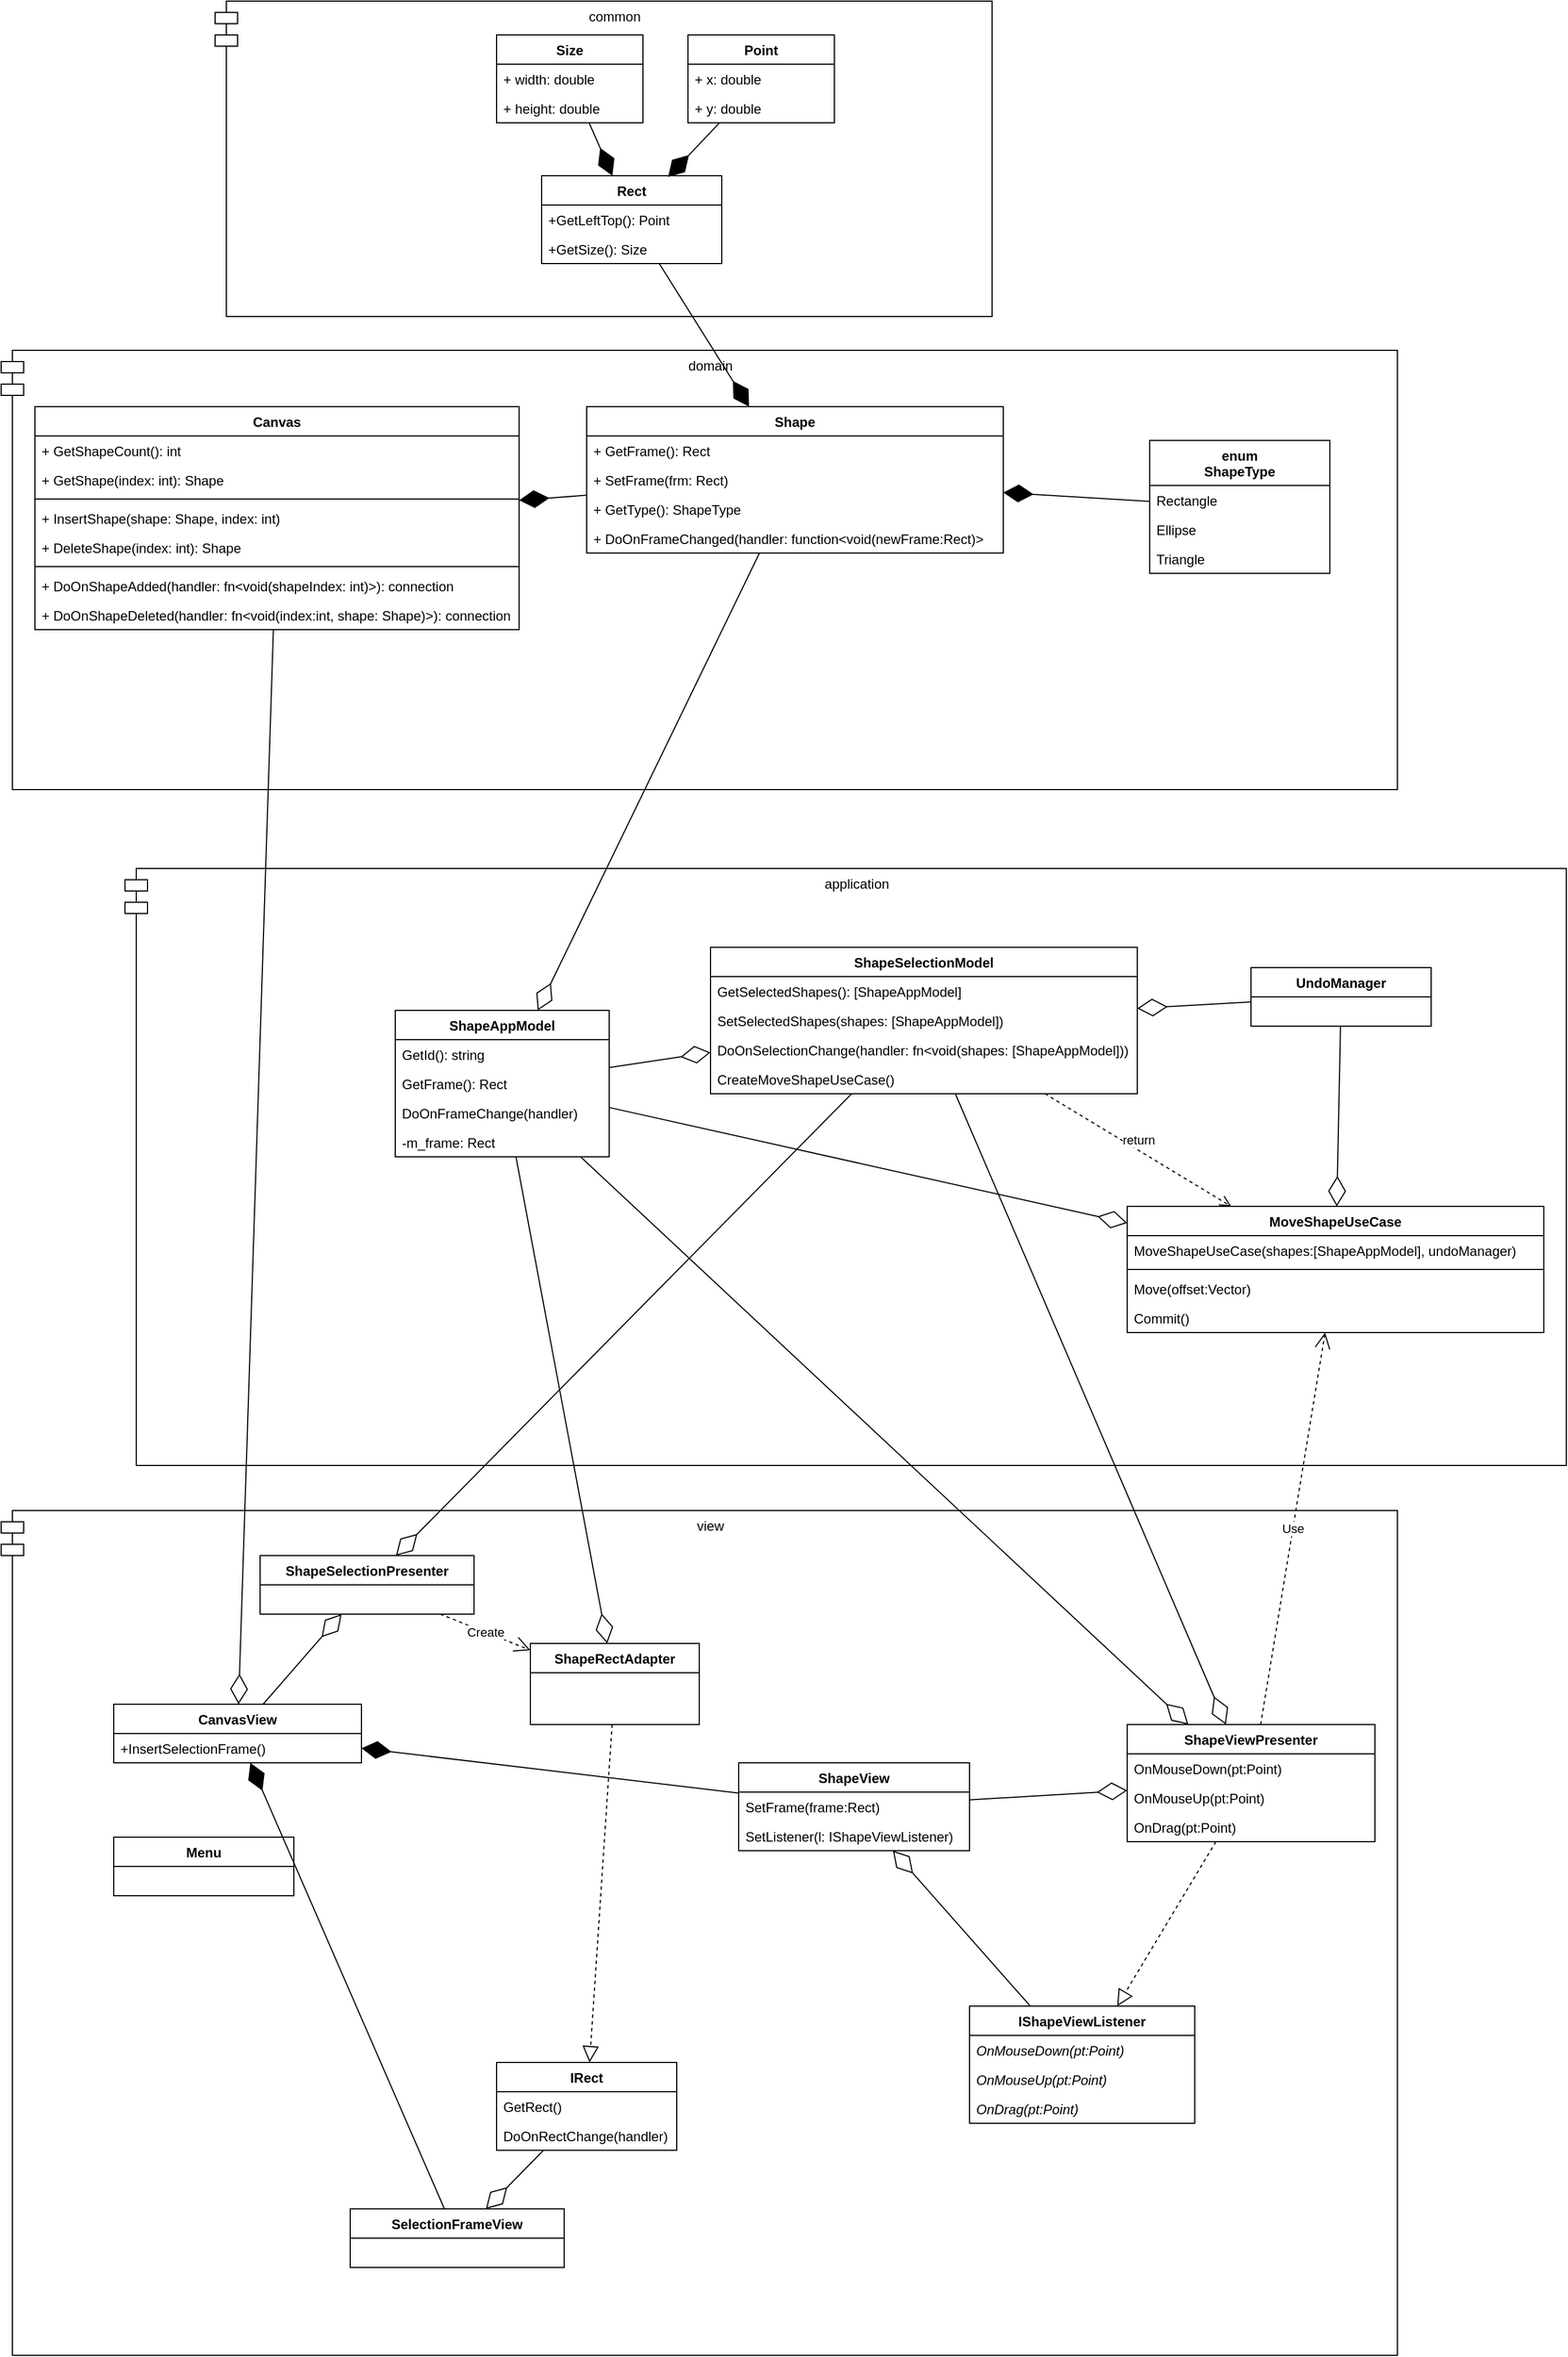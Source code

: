 <mxfile version="13.9.9" type="device"><diagram id="uLg6_TOshdtjKhyHnnqE" name="Страница 1"><mxGraphModel dx="1543" dy="1588" grid="1" gridSize="10" guides="1" tooltips="1" connect="1" arrows="1" fold="1" page="1" pageScale="1" pageWidth="827" pageHeight="1169" math="0" shadow="0"><root><mxCell id="0"/><mxCell id="1" parent="0"/><mxCell id="ZyVJmevPAcd8bSXJtc78-55" value="application" style="shape=module;align=left;spacingLeft=20;align=center;verticalAlign=top;fillColor=#ffffff;" vertex="1" parent="1"><mxGeometry x="-10" y="530" width="1280" height="530" as="geometry"/></mxCell><mxCell id="5MG4n3bY6SIo5jW_4cGu-10" value="domain" style="shape=module;align=left;spacingLeft=20;align=center;verticalAlign=top;" parent="1" vertex="1"><mxGeometry x="-120" y="70" width="1240" height="390" as="geometry"/></mxCell><mxCell id="5MG4n3bY6SIo5jW_4cGu-1" value="Canvas" style="swimlane;fontStyle=1;align=center;verticalAlign=top;childLayout=stackLayout;horizontal=1;startSize=26;horizontalStack=0;resizeParent=1;resizeParentMax=0;resizeLast=0;collapsible=1;marginBottom=0;" parent="1" vertex="1"><mxGeometry x="-90" y="120" width="430" height="198" as="geometry"/></mxCell><mxCell id="5MG4n3bY6SIo5jW_4cGu-38" value="+ GetShapeCount(): int" style="text;strokeColor=none;fillColor=none;align=left;verticalAlign=top;spacingLeft=4;spacingRight=4;overflow=hidden;rotatable=0;points=[[0,0.5],[1,0.5]];portConstraint=eastwest;" parent="5MG4n3bY6SIo5jW_4cGu-1" vertex="1"><mxGeometry y="26" width="430" height="26" as="geometry"/></mxCell><mxCell id="5MG4n3bY6SIo5jW_4cGu-39" value="+ GetShape(index: int): Shape" style="text;strokeColor=none;fillColor=none;align=left;verticalAlign=top;spacingLeft=4;spacingRight=4;overflow=hidden;rotatable=0;points=[[0,0.5],[1,0.5]];portConstraint=eastwest;" parent="5MG4n3bY6SIo5jW_4cGu-1" vertex="1"><mxGeometry y="52" width="430" height="26" as="geometry"/></mxCell><mxCell id="5MG4n3bY6SIo5jW_4cGu-43" value="" style="line;strokeWidth=1;fillColor=none;align=left;verticalAlign=middle;spacingTop=-1;spacingLeft=3;spacingRight=3;rotatable=0;labelPosition=right;points=[];portConstraint=eastwest;" parent="5MG4n3bY6SIo5jW_4cGu-1" vertex="1"><mxGeometry y="78" width="430" height="8" as="geometry"/></mxCell><mxCell id="5MG4n3bY6SIo5jW_4cGu-41" value="+ InsertShape(shape: Shape, index: int)" style="text;strokeColor=none;fillColor=none;align=left;verticalAlign=top;spacingLeft=4;spacingRight=4;overflow=hidden;rotatable=0;points=[[0,0.5],[1,0.5]];portConstraint=eastwest;" parent="5MG4n3bY6SIo5jW_4cGu-1" vertex="1"><mxGeometry y="86" width="430" height="26" as="geometry"/></mxCell><mxCell id="5MG4n3bY6SIo5jW_4cGu-42" value="+ DeleteShape(index: int): Shape" style="text;strokeColor=none;fillColor=none;align=left;verticalAlign=top;spacingLeft=4;spacingRight=4;overflow=hidden;rotatable=0;points=[[0,0.5],[1,0.5]];portConstraint=eastwest;" parent="5MG4n3bY6SIo5jW_4cGu-1" vertex="1"><mxGeometry y="112" width="430" height="26" as="geometry"/></mxCell><mxCell id="5MG4n3bY6SIo5jW_4cGu-44" value="" style="line;strokeWidth=1;fillColor=none;align=left;verticalAlign=middle;spacingTop=-1;spacingLeft=3;spacingRight=3;rotatable=0;labelPosition=right;points=[];portConstraint=eastwest;" parent="5MG4n3bY6SIo5jW_4cGu-1" vertex="1"><mxGeometry y="138" width="430" height="8" as="geometry"/></mxCell><mxCell id="5MG4n3bY6SIo5jW_4cGu-40" value="+ DoOnShapeAdded(handler: fn&lt;void(shapeIndex: int)&gt;): connection" style="text;strokeColor=none;fillColor=none;align=left;verticalAlign=top;spacingLeft=4;spacingRight=4;overflow=hidden;rotatable=0;points=[[0,0.5],[1,0.5]];portConstraint=eastwest;" parent="5MG4n3bY6SIo5jW_4cGu-1" vertex="1"><mxGeometry y="146" width="430" height="26" as="geometry"/></mxCell><mxCell id="5MG4n3bY6SIo5jW_4cGu-45" value="+ DoOnShapeDeleted(handler: fn&lt;void(index:int, shape: Shape)&gt;): connection" style="text;strokeColor=none;fillColor=none;align=left;verticalAlign=top;spacingLeft=4;spacingRight=4;overflow=hidden;rotatable=0;points=[[0,0.5],[1,0.5]];portConstraint=eastwest;" parent="5MG4n3bY6SIo5jW_4cGu-1" vertex="1"><mxGeometry y="172" width="430" height="26" as="geometry"/></mxCell><mxCell id="5MG4n3bY6SIo5jW_4cGu-5" value="Shape" style="swimlane;fontStyle=1;align=center;verticalAlign=top;childLayout=stackLayout;horizontal=1;startSize=26;horizontalStack=0;resizeParent=1;resizeParentMax=0;resizeLast=0;collapsible=1;marginBottom=0;" parent="1" vertex="1"><mxGeometry x="400" y="120" width="370" height="130" as="geometry"/></mxCell><mxCell id="5MG4n3bY6SIo5jW_4cGu-11" value="+ GetFrame(): Rect" style="text;strokeColor=none;fillColor=none;align=left;verticalAlign=top;spacingLeft=4;spacingRight=4;overflow=hidden;rotatable=0;points=[[0,0.5],[1,0.5]];portConstraint=eastwest;" parent="5MG4n3bY6SIo5jW_4cGu-5" vertex="1"><mxGeometry y="26" width="370" height="26" as="geometry"/></mxCell><mxCell id="5MG4n3bY6SIo5jW_4cGu-29" value="+ SetFrame(frm: Rect)" style="text;strokeColor=none;fillColor=none;align=left;verticalAlign=top;spacingLeft=4;spacingRight=4;overflow=hidden;rotatable=0;points=[[0,0.5],[1,0.5]];portConstraint=eastwest;" parent="5MG4n3bY6SIo5jW_4cGu-5" vertex="1"><mxGeometry y="52" width="370" height="26" as="geometry"/></mxCell><mxCell id="5MG4n3bY6SIo5jW_4cGu-37" value="+ GetType(): ShapeType" style="text;strokeColor=none;fillColor=none;align=left;verticalAlign=top;spacingLeft=4;spacingRight=4;overflow=hidden;rotatable=0;points=[[0,0.5],[1,0.5]];portConstraint=eastwest;" parent="5MG4n3bY6SIo5jW_4cGu-5" vertex="1"><mxGeometry y="78" width="370" height="26" as="geometry"/></mxCell><mxCell id="5MG4n3bY6SIo5jW_4cGu-30" value="+ DoOnFrameChanged(handler: function&lt;void(newFrame:Rect)&gt;" style="text;strokeColor=none;fillColor=none;align=left;verticalAlign=top;spacingLeft=4;spacingRight=4;overflow=hidden;rotatable=0;points=[[0,0.5],[1,0.5]];portConstraint=eastwest;" parent="5MG4n3bY6SIo5jW_4cGu-5" vertex="1"><mxGeometry y="104" width="370" height="26" as="geometry"/></mxCell><mxCell id="5MG4n3bY6SIo5jW_4cGu-9" value="" style="endArrow=diamondThin;endFill=1;endSize=24;html=1;" parent="1" source="5MG4n3bY6SIo5jW_4cGu-5" target="5MG4n3bY6SIo5jW_4cGu-1" edge="1"><mxGeometry width="160" relative="1" as="geometry"><mxPoint x="220" y="210" as="sourcePoint"/><mxPoint x="380" y="210" as="targetPoint"/></mxGeometry></mxCell><mxCell id="5MG4n3bY6SIo5jW_4cGu-12" value="common" style="shape=module;align=left;spacingLeft=20;align=center;verticalAlign=top;" parent="1" vertex="1"><mxGeometry x="70" y="-240" width="690" height="280" as="geometry"/></mxCell><mxCell id="5MG4n3bY6SIo5jW_4cGu-13" value="Rect" style="swimlane;fontStyle=1;align=center;verticalAlign=top;childLayout=stackLayout;horizontal=1;startSize=26;horizontalStack=0;resizeParent=1;resizeParentMax=0;resizeLast=0;collapsible=1;marginBottom=0;" parent="1" vertex="1"><mxGeometry x="360" y="-85" width="160" height="78" as="geometry"/></mxCell><mxCell id="5MG4n3bY6SIo5jW_4cGu-14" value="+GetLeftTop(): Point" style="text;strokeColor=none;fillColor=none;align=left;verticalAlign=top;spacingLeft=4;spacingRight=4;overflow=hidden;rotatable=0;points=[[0,0.5],[1,0.5]];portConstraint=eastwest;" parent="5MG4n3bY6SIo5jW_4cGu-13" vertex="1"><mxGeometry y="26" width="160" height="26" as="geometry"/></mxCell><mxCell id="5MG4n3bY6SIo5jW_4cGu-16" value="+GetSize(): Size" style="text;strokeColor=none;fillColor=none;align=left;verticalAlign=top;spacingLeft=4;spacingRight=4;overflow=hidden;rotatable=0;points=[[0,0.5],[1,0.5]];portConstraint=eastwest;" parent="5MG4n3bY6SIo5jW_4cGu-13" vertex="1"><mxGeometry y="52" width="160" height="26" as="geometry"/></mxCell><mxCell id="5MG4n3bY6SIo5jW_4cGu-19" value="" style="endArrow=diamondThin;endFill=1;endSize=24;html=1;" parent="1" source="5MG4n3bY6SIo5jW_4cGu-13" target="5MG4n3bY6SIo5jW_4cGu-5" edge="1"><mxGeometry width="160" relative="1" as="geometry"><mxPoint x="380" y="60" as="sourcePoint"/><mxPoint x="540" y="60" as="targetPoint"/></mxGeometry></mxCell><mxCell id="5MG4n3bY6SIo5jW_4cGu-20" value="Point" style="swimlane;fontStyle=1;align=center;verticalAlign=top;childLayout=stackLayout;horizontal=1;startSize=26;horizontalStack=0;resizeParent=1;resizeParentMax=0;resizeLast=0;collapsible=1;marginBottom=0;" parent="1" vertex="1"><mxGeometry x="490" y="-210" width="130" height="78" as="geometry"/></mxCell><mxCell id="5MG4n3bY6SIo5jW_4cGu-21" value="+ x: double" style="text;strokeColor=none;fillColor=none;align=left;verticalAlign=top;spacingLeft=4;spacingRight=4;overflow=hidden;rotatable=0;points=[[0,0.5],[1,0.5]];portConstraint=eastwest;" parent="5MG4n3bY6SIo5jW_4cGu-20" vertex="1"><mxGeometry y="26" width="130" height="26" as="geometry"/></mxCell><mxCell id="5MG4n3bY6SIo5jW_4cGu-23" value="+ y: double" style="text;strokeColor=none;fillColor=none;align=left;verticalAlign=top;spacingLeft=4;spacingRight=4;overflow=hidden;rotatable=0;points=[[0,0.5],[1,0.5]];portConstraint=eastwest;" parent="5MG4n3bY6SIo5jW_4cGu-20" vertex="1"><mxGeometry y="52" width="130" height="26" as="geometry"/></mxCell><mxCell id="5MG4n3bY6SIo5jW_4cGu-24" value="Size" style="swimlane;fontStyle=1;align=center;verticalAlign=top;childLayout=stackLayout;horizontal=1;startSize=26;horizontalStack=0;resizeParent=1;resizeParentMax=0;resizeLast=0;collapsible=1;marginBottom=0;" parent="1" vertex="1"><mxGeometry x="320" y="-210" width="130" height="78" as="geometry"/></mxCell><mxCell id="5MG4n3bY6SIo5jW_4cGu-25" value="+ width: double" style="text;strokeColor=none;fillColor=none;align=left;verticalAlign=top;spacingLeft=4;spacingRight=4;overflow=hidden;rotatable=0;points=[[0,0.5],[1,0.5]];portConstraint=eastwest;" parent="5MG4n3bY6SIo5jW_4cGu-24" vertex="1"><mxGeometry y="26" width="130" height="26" as="geometry"/></mxCell><mxCell id="5MG4n3bY6SIo5jW_4cGu-26" value="+ height: double" style="text;strokeColor=none;fillColor=none;align=left;verticalAlign=top;spacingLeft=4;spacingRight=4;overflow=hidden;rotatable=0;points=[[0,0.5],[1,0.5]];portConstraint=eastwest;" parent="5MG4n3bY6SIo5jW_4cGu-24" vertex="1"><mxGeometry y="52" width="130" height="26" as="geometry"/></mxCell><mxCell id="5MG4n3bY6SIo5jW_4cGu-27" value="" style="endArrow=diamondThin;endFill=1;endSize=24;html=1;" parent="1" source="5MG4n3bY6SIo5jW_4cGu-24" target="5MG4n3bY6SIo5jW_4cGu-13" edge="1"><mxGeometry width="160" relative="1" as="geometry"><mxPoint x="150" y="-110" as="sourcePoint"/><mxPoint x="310" y="-110" as="targetPoint"/></mxGeometry></mxCell><mxCell id="5MG4n3bY6SIo5jW_4cGu-28" value="" style="endArrow=diamondThin;endFill=1;endSize=24;html=1;entryX=0.702;entryY=0.015;entryDx=0;entryDy=0;entryPerimeter=0;" parent="1" source="5MG4n3bY6SIo5jW_4cGu-20" target="5MG4n3bY6SIo5jW_4cGu-13" edge="1"><mxGeometry width="160" relative="1" as="geometry"><mxPoint x="420.261" y="-112.0" as="sourcePoint"/><mxPoint x="434.739" y="-75" as="targetPoint"/></mxGeometry></mxCell><mxCell id="5MG4n3bY6SIo5jW_4cGu-31" value="enum&#10;ShapeType" style="swimlane;fontStyle=1;align=center;verticalAlign=top;childLayout=stackLayout;horizontal=1;startSize=40;horizontalStack=0;resizeParent=1;resizeParentMax=0;resizeLast=0;collapsible=1;marginBottom=0;" parent="1" vertex="1"><mxGeometry x="900" y="150" width="160" height="118" as="geometry"/></mxCell><mxCell id="5MG4n3bY6SIo5jW_4cGu-32" value="Rectangle" style="text;strokeColor=none;fillColor=none;align=left;verticalAlign=top;spacingLeft=4;spacingRight=4;overflow=hidden;rotatable=0;points=[[0,0.5],[1,0.5]];portConstraint=eastwest;" parent="5MG4n3bY6SIo5jW_4cGu-31" vertex="1"><mxGeometry y="40" width="160" height="26" as="geometry"/></mxCell><mxCell id="5MG4n3bY6SIo5jW_4cGu-34" value="Ellipse" style="text;strokeColor=none;fillColor=none;align=left;verticalAlign=top;spacingLeft=4;spacingRight=4;overflow=hidden;rotatable=0;points=[[0,0.5],[1,0.5]];portConstraint=eastwest;" parent="5MG4n3bY6SIo5jW_4cGu-31" vertex="1"><mxGeometry y="66" width="160" height="26" as="geometry"/></mxCell><mxCell id="5MG4n3bY6SIo5jW_4cGu-35" value="Triangle" style="text;strokeColor=none;fillColor=none;align=left;verticalAlign=top;spacingLeft=4;spacingRight=4;overflow=hidden;rotatable=0;points=[[0,0.5],[1,0.5]];portConstraint=eastwest;" parent="5MG4n3bY6SIo5jW_4cGu-31" vertex="1"><mxGeometry y="92" width="160" height="26" as="geometry"/></mxCell><mxCell id="5MG4n3bY6SIo5jW_4cGu-36" value="" style="endArrow=diamondThin;endFill=1;endSize=24;html=1;" parent="1" source="5MG4n3bY6SIo5jW_4cGu-31" target="5MG4n3bY6SIo5jW_4cGu-5" edge="1"><mxGeometry width="160" relative="1" as="geometry"><mxPoint x="610" y="270" as="sourcePoint"/><mxPoint x="770" y="270" as="targetPoint"/></mxGeometry></mxCell><mxCell id="5MG4n3bY6SIo5jW_4cGu-46" value="view" style="shape=module;align=left;spacingLeft=20;align=center;verticalAlign=top;" parent="1" vertex="1"><mxGeometry x="-120" y="1100" width="1240" height="750" as="geometry"/></mxCell><mxCell id="5MG4n3bY6SIo5jW_4cGu-47" value="CanvasView" style="swimlane;fontStyle=1;align=center;verticalAlign=top;childLayout=stackLayout;horizontal=1;startSize=26;horizontalStack=0;resizeParent=1;resizeParentMax=0;resizeLast=0;collapsible=1;marginBottom=0;" parent="1" vertex="1"><mxGeometry x="-20" y="1272" width="220" height="52" as="geometry"/></mxCell><mxCell id="ZyVJmevPAcd8bSXJtc78-43" value="+InsertSelectionFrame()" style="text;strokeColor=none;fillColor=none;align=left;verticalAlign=top;spacingLeft=4;spacingRight=4;overflow=hidden;rotatable=0;points=[[0,0.5],[1,0.5]];portConstraint=eastwest;" vertex="1" parent="5MG4n3bY6SIo5jW_4cGu-47"><mxGeometry y="26" width="220" height="26" as="geometry"/></mxCell><mxCell id="5MG4n3bY6SIo5jW_4cGu-51" value="ShapeView" style="swimlane;fontStyle=1;align=center;verticalAlign=top;childLayout=stackLayout;horizontal=1;startSize=26;horizontalStack=0;resizeParent=1;resizeParentMax=0;resizeLast=0;collapsible=1;marginBottom=0;" parent="1" vertex="1"><mxGeometry x="535" y="1324" width="205" height="78" as="geometry"/></mxCell><mxCell id="ZyVJmevPAcd8bSXJtc78-62" value="SetFrame(frame:Rect)" style="text;strokeColor=none;fillColor=none;align=left;verticalAlign=top;spacingLeft=4;spacingRight=4;overflow=hidden;rotatable=0;points=[[0,0.5],[1,0.5]];portConstraint=eastwest;" vertex="1" parent="5MG4n3bY6SIo5jW_4cGu-51"><mxGeometry y="26" width="205" height="26" as="geometry"/></mxCell><mxCell id="ZyVJmevPAcd8bSXJtc78-10" value="SetListener(l: IShapeViewListener)" style="text;strokeColor=none;fillColor=none;align=left;verticalAlign=top;spacingLeft=4;spacingRight=4;overflow=hidden;rotatable=0;points=[[0,0.5],[1,0.5]];portConstraint=eastwest;" vertex="1" parent="5MG4n3bY6SIo5jW_4cGu-51"><mxGeometry y="52" width="205" height="26" as="geometry"/></mxCell><mxCell id="5MG4n3bY6SIo5jW_4cGu-52" value="SelectionFrameView" style="swimlane;fontStyle=1;align=center;verticalAlign=top;childLayout=stackLayout;horizontal=1;startSize=26;horizontalStack=0;resizeParent=1;resizeParentMax=0;resizeLast=0;collapsible=1;marginBottom=0;" parent="1" vertex="1"><mxGeometry x="190" y="1720" width="190" height="52" as="geometry"/></mxCell><mxCell id="5MG4n3bY6SIo5jW_4cGu-53" value="Menu" style="swimlane;fontStyle=1;align=center;verticalAlign=top;childLayout=stackLayout;horizontal=1;startSize=26;horizontalStack=0;resizeParent=1;resizeParentMax=0;resizeLast=0;collapsible=1;marginBottom=0;" parent="1" vertex="1"><mxGeometry x="-20" y="1390" width="160" height="52" as="geometry"/></mxCell><mxCell id="5MG4n3bY6SIo5jW_4cGu-59" value="" style="endArrow=diamondThin;endFill=0;endSize=24;html=1;" parent="1" source="5MG4n3bY6SIo5jW_4cGu-1" target="5MG4n3bY6SIo5jW_4cGu-47" edge="1"><mxGeometry width="160" relative="1" as="geometry"><mxPoint x="-110" y="500" as="sourcePoint"/><mxPoint x="50" y="500" as="targetPoint"/></mxGeometry></mxCell><mxCell id="5MG4n3bY6SIo5jW_4cGu-60" value="" style="endArrow=diamondThin;endFill=1;endSize=24;html=1;" parent="1" source="5MG4n3bY6SIo5jW_4cGu-51" target="5MG4n3bY6SIo5jW_4cGu-47" edge="1"><mxGeometry width="160" relative="1" as="geometry"><mxPoint x="100" y="1220" as="sourcePoint"/><mxPoint x="260" y="1220" as="targetPoint"/></mxGeometry></mxCell><mxCell id="ZyVJmevPAcd8bSXJtc78-4" value="" style="endArrow=diamondThin;endFill=1;endSize=24;html=1;" edge="1" parent="1" source="5MG4n3bY6SIo5jW_4cGu-52" target="5MG4n3bY6SIo5jW_4cGu-47"><mxGeometry width="160" relative="1" as="geometry"><mxPoint x="280" y="1292.612" as="sourcePoint"/><mxPoint x="160" y="1288.645" as="targetPoint"/></mxGeometry></mxCell><mxCell id="ZyVJmevPAcd8bSXJtc78-5" value="IShapeViewListener" style="swimlane;fontStyle=1;align=center;verticalAlign=top;childLayout=stackLayout;horizontal=1;startSize=26;horizontalStack=0;resizeParent=1;resizeParentMax=0;resizeLast=0;collapsible=1;marginBottom=0;" vertex="1" parent="1"><mxGeometry x="740" y="1540" width="200" height="104" as="geometry"/></mxCell><mxCell id="ZyVJmevPAcd8bSXJtc78-6" value="OnMouseDown(pt:Point)" style="text;strokeColor=none;fillColor=none;align=left;verticalAlign=top;spacingLeft=4;spacingRight=4;overflow=hidden;rotatable=0;points=[[0,0.5],[1,0.5]];portConstraint=eastwest;fontStyle=2" vertex="1" parent="ZyVJmevPAcd8bSXJtc78-5"><mxGeometry y="26" width="200" height="26" as="geometry"/></mxCell><mxCell id="ZyVJmevPAcd8bSXJtc78-9" value="OnMouseUp(pt:Point)" style="text;strokeColor=none;fillColor=none;align=left;verticalAlign=top;spacingLeft=4;spacingRight=4;overflow=hidden;rotatable=0;points=[[0,0.5],[1,0.5]];portConstraint=eastwest;fontStyle=2" vertex="1" parent="ZyVJmevPAcd8bSXJtc78-5"><mxGeometry y="52" width="200" height="26" as="geometry"/></mxCell><mxCell id="ZyVJmevPAcd8bSXJtc78-8" value="OnDrag(pt:Point)" style="text;strokeColor=none;fillColor=none;align=left;verticalAlign=top;spacingLeft=4;spacingRight=4;overflow=hidden;rotatable=0;points=[[0,0.5],[1,0.5]];portConstraint=eastwest;fontStyle=2" vertex="1" parent="ZyVJmevPAcd8bSXJtc78-5"><mxGeometry y="78" width="200" height="26" as="geometry"/></mxCell><mxCell id="ZyVJmevPAcd8bSXJtc78-11" value="" style="endArrow=diamondThin;endFill=0;endSize=24;html=1;" edge="1" parent="1" source="ZyVJmevPAcd8bSXJtc78-5" target="5MG4n3bY6SIo5jW_4cGu-51"><mxGeometry width="160" relative="1" as="geometry"><mxPoint x="570" y="1370" as="sourcePoint"/><mxPoint x="730" y="1370" as="targetPoint"/></mxGeometry></mxCell><mxCell id="ZyVJmevPAcd8bSXJtc78-16" value="ShapeViewPresenter" style="swimlane;fontStyle=1;align=center;verticalAlign=top;childLayout=stackLayout;horizontal=1;startSize=26;horizontalStack=0;resizeParent=1;resizeParentMax=0;resizeLast=0;collapsible=1;marginBottom=0;" vertex="1" parent="1"><mxGeometry x="880" y="1290" width="220" height="104" as="geometry"/></mxCell><mxCell id="ZyVJmevPAcd8bSXJtc78-27" value="OnMouseDown(pt:Point)" style="text;strokeColor=none;fillColor=none;align=left;verticalAlign=top;spacingLeft=4;spacingRight=4;overflow=hidden;rotatable=0;points=[[0,0.5],[1,0.5]];portConstraint=eastwest;fontStyle=0" vertex="1" parent="ZyVJmevPAcd8bSXJtc78-16"><mxGeometry y="26" width="220" height="26" as="geometry"/></mxCell><mxCell id="ZyVJmevPAcd8bSXJtc78-26" value="OnMouseUp(pt:Point)" style="text;strokeColor=none;fillColor=none;align=left;verticalAlign=top;spacingLeft=4;spacingRight=4;overflow=hidden;rotatable=0;points=[[0,0.5],[1,0.5]];portConstraint=eastwest;fontStyle=0" vertex="1" parent="ZyVJmevPAcd8bSXJtc78-16"><mxGeometry y="52" width="220" height="26" as="geometry"/></mxCell><mxCell id="ZyVJmevPAcd8bSXJtc78-25" value="OnDrag(pt:Point)" style="text;strokeColor=none;fillColor=none;align=left;verticalAlign=top;spacingLeft=4;spacingRight=4;overflow=hidden;rotatable=0;points=[[0,0.5],[1,0.5]];portConstraint=eastwest;fontStyle=0" vertex="1" parent="ZyVJmevPAcd8bSXJtc78-16"><mxGeometry y="78" width="220" height="26" as="geometry"/></mxCell><mxCell id="ZyVJmevPAcd8bSXJtc78-28" value="ShapeSelectionModel" style="swimlane;fontStyle=1;align=center;verticalAlign=top;childLayout=stackLayout;horizontal=1;startSize=26;horizontalStack=0;resizeParent=1;resizeParentMax=0;resizeLast=0;collapsible=1;marginBottom=0;" vertex="1" parent="1"><mxGeometry x="510" y="600" width="379" height="130" as="geometry"/></mxCell><mxCell id="ZyVJmevPAcd8bSXJtc78-29" value="GetSelectedShapes(): [ShapeAppModel]" style="text;strokeColor=none;fillColor=none;align=left;verticalAlign=top;spacingLeft=4;spacingRight=4;overflow=hidden;rotatable=0;points=[[0,0.5],[1,0.5]];portConstraint=eastwest;" vertex="1" parent="ZyVJmevPAcd8bSXJtc78-28"><mxGeometry y="26" width="379" height="26" as="geometry"/></mxCell><mxCell id="ZyVJmevPAcd8bSXJtc78-31" value="SetSelectedShapes(shapes: [ShapeAppModel])" style="text;strokeColor=none;fillColor=none;align=left;verticalAlign=top;spacingLeft=4;spacingRight=4;overflow=hidden;rotatable=0;points=[[0,0.5],[1,0.5]];portConstraint=eastwest;" vertex="1" parent="ZyVJmevPAcd8bSXJtc78-28"><mxGeometry y="52" width="379" height="26" as="geometry"/></mxCell><mxCell id="ZyVJmevPAcd8bSXJtc78-36" value="DoOnSelectionChange(handler: fn&lt;void(shapes: [ShapeAppModel]))" style="text;strokeColor=none;fillColor=none;align=left;verticalAlign=top;spacingLeft=4;spacingRight=4;overflow=hidden;rotatable=0;points=[[0,0.5],[1,0.5]];portConstraint=eastwest;" vertex="1" parent="ZyVJmevPAcd8bSXJtc78-28"><mxGeometry y="78" width="379" height="26" as="geometry"/></mxCell><mxCell id="ZyVJmevPAcd8bSXJtc78-75" value="CreateMoveShapeUseCase()" style="text;strokeColor=none;fillColor=none;align=left;verticalAlign=top;spacingLeft=4;spacingRight=4;overflow=hidden;rotatable=0;points=[[0,0.5],[1,0.5]];portConstraint=eastwest;" vertex="1" parent="ZyVJmevPAcd8bSXJtc78-28"><mxGeometry y="104" width="379" height="26" as="geometry"/></mxCell><mxCell id="ZyVJmevPAcd8bSXJtc78-32" value="" style="endArrow=diamondThin;endFill=0;endSize=24;html=1;" edge="1" parent="1" source="ZyVJmevPAcd8bSXJtc78-56" target="ZyVJmevPAcd8bSXJtc78-16"><mxGeometry width="160" relative="1" as="geometry"><mxPoint x="890" y="590" as="sourcePoint"/><mxPoint x="1050" y="590" as="targetPoint"/></mxGeometry></mxCell><mxCell id="ZyVJmevPAcd8bSXJtc78-33" value="" style="endArrow=block;dashed=1;endFill=0;endSize=12;html=1;" edge="1" parent="1" source="ZyVJmevPAcd8bSXJtc78-16" target="ZyVJmevPAcd8bSXJtc78-5"><mxGeometry width="160" relative="1" as="geometry"><mxPoint x="690" y="1280" as="sourcePoint"/><mxPoint x="850" y="1280" as="targetPoint"/></mxGeometry></mxCell><mxCell id="ZyVJmevPAcd8bSXJtc78-35" value="" style="endArrow=diamondThin;endFill=0;endSize=24;html=1;" edge="1" parent="1" source="ZyVJmevPAcd8bSXJtc78-28" target="ZyVJmevPAcd8bSXJtc78-16"><mxGeometry width="160" relative="1" as="geometry"><mxPoint x="660" y="1260" as="sourcePoint"/><mxPoint x="820" y="1260" as="targetPoint"/></mxGeometry></mxCell><mxCell id="ZyVJmevPAcd8bSXJtc78-37" value="ShapeSelectionPresenter" style="swimlane;fontStyle=1;align=center;verticalAlign=top;childLayout=stackLayout;horizontal=1;startSize=26;horizontalStack=0;resizeParent=1;resizeParentMax=0;resizeLast=0;collapsible=1;marginBottom=0;" vertex="1" parent="1"><mxGeometry x="110" y="1140" width="190" height="52" as="geometry"/></mxCell><mxCell id="ZyVJmevPAcd8bSXJtc78-41" value="" style="endArrow=diamondThin;endFill=0;endSize=24;html=1;" edge="1" parent="1" source="ZyVJmevPAcd8bSXJtc78-28" target="ZyVJmevPAcd8bSXJtc78-37"><mxGeometry width="160" relative="1" as="geometry"><mxPoint x="210" y="1230" as="sourcePoint"/><mxPoint x="370" y="1230" as="targetPoint"/></mxGeometry></mxCell><mxCell id="ZyVJmevPAcd8bSXJtc78-42" value="" style="endArrow=diamondThin;endFill=0;endSize=24;html=1;" edge="1" parent="1" source="5MG4n3bY6SIo5jW_4cGu-47" target="ZyVJmevPAcd8bSXJtc78-37"><mxGeometry width="160" relative="1" as="geometry"><mxPoint x="170" y="1240" as="sourcePoint"/><mxPoint x="330" y="1240" as="targetPoint"/></mxGeometry></mxCell><mxCell id="ZyVJmevPAcd8bSXJtc78-44" value="IRect" style="swimlane;fontStyle=1;align=center;verticalAlign=top;childLayout=stackLayout;horizontal=1;startSize=26;horizontalStack=0;resizeParent=1;resizeParentMax=0;resizeLast=0;collapsible=1;marginBottom=0;fillColor=#ffffff;" vertex="1" parent="1"><mxGeometry x="320" y="1590" width="160" height="78" as="geometry"/></mxCell><mxCell id="ZyVJmevPAcd8bSXJtc78-45" value="GetRect()" style="text;strokeColor=none;fillColor=none;align=left;verticalAlign=top;spacingLeft=4;spacingRight=4;overflow=hidden;rotatable=0;points=[[0,0.5],[1,0.5]];portConstraint=eastwest;" vertex="1" parent="ZyVJmevPAcd8bSXJtc78-44"><mxGeometry y="26" width="160" height="26" as="geometry"/></mxCell><mxCell id="ZyVJmevPAcd8bSXJtc78-47" value="DoOnRectChange(handler)" style="text;strokeColor=none;fillColor=none;align=left;verticalAlign=top;spacingLeft=4;spacingRight=4;overflow=hidden;rotatable=0;points=[[0,0.5],[1,0.5]];portConstraint=eastwest;" vertex="1" parent="ZyVJmevPAcd8bSXJtc78-44"><mxGeometry y="52" width="160" height="26" as="geometry"/></mxCell><mxCell id="ZyVJmevPAcd8bSXJtc78-48" value="" style="endArrow=diamondThin;endFill=0;endSize=24;html=1;" edge="1" parent="1" source="ZyVJmevPAcd8bSXJtc78-44" target="5MG4n3bY6SIo5jW_4cGu-52"><mxGeometry width="160" relative="1" as="geometry"><mxPoint x="430" y="1540" as="sourcePoint"/><mxPoint x="590" y="1540" as="targetPoint"/></mxGeometry></mxCell><mxCell id="ZyVJmevPAcd8bSXJtc78-49" value="ShapeRectAdapter" style="swimlane;fontStyle=1;align=center;verticalAlign=top;childLayout=stackLayout;horizontal=1;startSize=26;horizontalStack=0;resizeParent=1;resizeParentMax=0;resizeLast=0;collapsible=1;marginBottom=0;fillColor=#ffffff;" vertex="1" parent="1"><mxGeometry x="350" y="1218" width="150" height="72" as="geometry"/></mxCell><mxCell id="ZyVJmevPAcd8bSXJtc78-53" value="" style="endArrow=block;dashed=1;endFill=0;endSize=12;html=1;" edge="1" parent="1" source="ZyVJmevPAcd8bSXJtc78-49" target="ZyVJmevPAcd8bSXJtc78-44"><mxGeometry width="160" relative="1" as="geometry"><mxPoint x="300" y="1440" as="sourcePoint"/><mxPoint x="460" y="1440" as="targetPoint"/></mxGeometry></mxCell><mxCell id="ZyVJmevPAcd8bSXJtc78-56" value="ShapeAppModel" style="swimlane;fontStyle=1;align=center;verticalAlign=top;childLayout=stackLayout;horizontal=1;startSize=26;horizontalStack=0;resizeParent=1;resizeParentMax=0;resizeLast=0;collapsible=1;marginBottom=0;fillColor=#ffffff;" vertex="1" parent="1"><mxGeometry x="230" y="656" width="190" height="130" as="geometry"/></mxCell><mxCell id="ZyVJmevPAcd8bSXJtc78-73" value="GetId(): string" style="text;strokeColor=none;fillColor=none;align=left;verticalAlign=top;spacingLeft=4;spacingRight=4;overflow=hidden;rotatable=0;points=[[0,0.5],[1,0.5]];portConstraint=eastwest;" vertex="1" parent="ZyVJmevPAcd8bSXJtc78-56"><mxGeometry y="26" width="190" height="26" as="geometry"/></mxCell><mxCell id="ZyVJmevPAcd8bSXJtc78-57" value="GetFrame(): Rect" style="text;strokeColor=none;fillColor=none;align=left;verticalAlign=top;spacingLeft=4;spacingRight=4;overflow=hidden;rotatable=0;points=[[0,0.5],[1,0.5]];portConstraint=eastwest;" vertex="1" parent="ZyVJmevPAcd8bSXJtc78-56"><mxGeometry y="52" width="190" height="26" as="geometry"/></mxCell><mxCell id="ZyVJmevPAcd8bSXJtc78-59" value="DoOnFrameChange(handler)" style="text;strokeColor=none;fillColor=none;align=left;verticalAlign=top;spacingLeft=4;spacingRight=4;overflow=hidden;rotatable=0;points=[[0,0.5],[1,0.5]];portConstraint=eastwest;" vertex="1" parent="ZyVJmevPAcd8bSXJtc78-56"><mxGeometry y="78" width="190" height="26" as="geometry"/></mxCell><mxCell id="ZyVJmevPAcd8bSXJtc78-64" value="-m_frame: Rect" style="text;strokeColor=none;fillColor=none;align=left;verticalAlign=top;spacingLeft=4;spacingRight=4;overflow=hidden;rotatable=0;points=[[0,0.5],[1,0.5]];portConstraint=eastwest;" vertex="1" parent="ZyVJmevPAcd8bSXJtc78-56"><mxGeometry y="104" width="190" height="26" as="geometry"/></mxCell><mxCell id="ZyVJmevPAcd8bSXJtc78-60" value="" style="endArrow=diamondThin;endFill=0;endSize=24;html=1;" edge="1" parent="1" source="ZyVJmevPAcd8bSXJtc78-56" target="ZyVJmevPAcd8bSXJtc78-49"><mxGeometry width="160" relative="1" as="geometry"><mxPoint x="310" y="1060" as="sourcePoint"/><mxPoint x="470" y="1060" as="targetPoint"/></mxGeometry></mxCell><mxCell id="ZyVJmevPAcd8bSXJtc78-61" value="" style="endArrow=diamondThin;endFill=0;endSize=24;html=1;" edge="1" parent="1" source="5MG4n3bY6SIo5jW_4cGu-51" target="ZyVJmevPAcd8bSXJtc78-16"><mxGeometry width="160" relative="1" as="geometry"><mxPoint x="620" y="1250" as="sourcePoint"/><mxPoint x="780" y="1250" as="targetPoint"/></mxGeometry></mxCell><mxCell id="ZyVJmevPAcd8bSXJtc78-63" value="" style="endArrow=diamondThin;endFill=0;endSize=24;html=1;" edge="1" parent="1" source="5MG4n3bY6SIo5jW_4cGu-5" target="ZyVJmevPAcd8bSXJtc78-56"><mxGeometry width="160" relative="1" as="geometry"><mxPoint x="380" y="500" as="sourcePoint"/><mxPoint x="540" y="500" as="targetPoint"/></mxGeometry></mxCell><mxCell id="ZyVJmevPAcd8bSXJtc78-65" value="" style="endArrow=diamondThin;endFill=0;endSize=24;html=1;" edge="1" parent="1" source="ZyVJmevPAcd8bSXJtc78-56" target="ZyVJmevPAcd8bSXJtc78-28"><mxGeometry width="160" relative="1" as="geometry"><mxPoint x="480" y="700" as="sourcePoint"/><mxPoint x="640" y="700" as="targetPoint"/></mxGeometry></mxCell><mxCell id="ZyVJmevPAcd8bSXJtc78-66" value="Create" style="endArrow=open;endSize=12;dashed=1;html=1;" edge="1" parent="1" source="ZyVJmevPAcd8bSXJtc78-37" target="ZyVJmevPAcd8bSXJtc78-49"><mxGeometry width="160" relative="1" as="geometry"><mxPoint x="200" y="1390" as="sourcePoint"/><mxPoint x="360" y="1390" as="targetPoint"/></mxGeometry></mxCell><mxCell id="ZyVJmevPAcd8bSXJtc78-67" value="MoveShapeUseCase" style="swimlane;fontStyle=1;align=center;verticalAlign=top;childLayout=stackLayout;horizontal=1;startSize=26;horizontalStack=0;resizeParent=1;resizeParentMax=0;resizeLast=0;collapsible=1;marginBottom=0;fillColor=#ffffff;" vertex="1" parent="1"><mxGeometry x="880" y="830" width="370" height="112" as="geometry"/></mxCell><mxCell id="ZyVJmevPAcd8bSXJtc78-84" value="MoveShapeUseCase(shapes:[ShapeAppModel], undoManager)" style="text;strokeColor=none;fillColor=none;align=left;verticalAlign=top;spacingLeft=4;spacingRight=4;overflow=hidden;rotatable=0;points=[[0,0.5],[1,0.5]];portConstraint=eastwest;" vertex="1" parent="ZyVJmevPAcd8bSXJtc78-67"><mxGeometry y="26" width="370" height="26" as="geometry"/></mxCell><mxCell id="ZyVJmevPAcd8bSXJtc78-85" value="" style="line;strokeWidth=1;fillColor=none;align=left;verticalAlign=middle;spacingTop=-1;spacingLeft=3;spacingRight=3;rotatable=0;labelPosition=right;points=[];portConstraint=eastwest;" vertex="1" parent="ZyVJmevPAcd8bSXJtc78-67"><mxGeometry y="52" width="370" height="8" as="geometry"/></mxCell><mxCell id="ZyVJmevPAcd8bSXJtc78-68" value="Move(offset:Vector)" style="text;strokeColor=none;fillColor=none;align=left;verticalAlign=top;spacingLeft=4;spacingRight=4;overflow=hidden;rotatable=0;points=[[0,0.5],[1,0.5]];portConstraint=eastwest;" vertex="1" parent="ZyVJmevPAcd8bSXJtc78-67"><mxGeometry y="60" width="370" height="26" as="geometry"/></mxCell><mxCell id="ZyVJmevPAcd8bSXJtc78-72" value="Commit()" style="text;strokeColor=none;fillColor=none;align=left;verticalAlign=top;spacingLeft=4;spacingRight=4;overflow=hidden;rotatable=0;points=[[0,0.5],[1,0.5]];portConstraint=eastwest;" vertex="1" parent="ZyVJmevPAcd8bSXJtc78-67"><mxGeometry y="86" width="370" height="26" as="geometry"/></mxCell><mxCell id="ZyVJmevPAcd8bSXJtc78-71" value="" style="endArrow=diamondThin;endFill=0;endSize=24;html=1;" edge="1" parent="1" source="ZyVJmevPAcd8bSXJtc78-56" target="ZyVJmevPAcd8bSXJtc78-67"><mxGeometry width="160" relative="1" as="geometry"><mxPoint x="910" y="790" as="sourcePoint"/><mxPoint x="1070" y="790" as="targetPoint"/></mxGeometry></mxCell><mxCell id="ZyVJmevPAcd8bSXJtc78-76" value="Use" style="endArrow=open;endSize=12;dashed=1;html=1;" edge="1" parent="1" source="ZyVJmevPAcd8bSXJtc78-16" target="ZyVJmevPAcd8bSXJtc78-67"><mxGeometry width="160" relative="1" as="geometry"><mxPoint x="950" y="1020" as="sourcePoint"/><mxPoint x="1110" y="1020" as="targetPoint"/></mxGeometry></mxCell><mxCell id="ZyVJmevPAcd8bSXJtc78-77" value="UndoManager" style="swimlane;fontStyle=1;align=center;verticalAlign=top;childLayout=stackLayout;horizontal=1;startSize=26;horizontalStack=0;resizeParent=1;resizeParentMax=0;resizeLast=0;collapsible=1;marginBottom=0;fillColor=#ffffff;" vertex="1" parent="1"><mxGeometry x="990" y="618" width="160" height="52" as="geometry"/></mxCell><mxCell id="ZyVJmevPAcd8bSXJtc78-81" value="" style="endArrow=diamondThin;endFill=0;endSize=24;html=1;" edge="1" parent="1" source="ZyVJmevPAcd8bSXJtc78-77" target="ZyVJmevPAcd8bSXJtc78-28"><mxGeometry width="160" relative="1" as="geometry"><mxPoint x="920" y="780" as="sourcePoint"/><mxPoint x="1080" y="780" as="targetPoint"/></mxGeometry></mxCell><mxCell id="ZyVJmevPAcd8bSXJtc78-82" value="" style="endArrow=diamondThin;endFill=0;endSize=24;html=1;" edge="1" parent="1" source="ZyVJmevPAcd8bSXJtc78-77" target="ZyVJmevPAcd8bSXJtc78-67"><mxGeometry width="160" relative="1" as="geometry"><mxPoint x="1000" y="658.534" as="sourcePoint"/><mxPoint x="899" y="664.259" as="targetPoint"/></mxGeometry></mxCell><mxCell id="ZyVJmevPAcd8bSXJtc78-83" value="return" style="html=1;verticalAlign=bottom;endArrow=open;dashed=1;endSize=8;" edge="1" parent="1" source="ZyVJmevPAcd8bSXJtc78-28" target="ZyVJmevPAcd8bSXJtc78-67"><mxGeometry relative="1" as="geometry"><mxPoint x="920" y="780" as="sourcePoint"/><mxPoint x="840" y="780" as="targetPoint"/></mxGeometry></mxCell></root></mxGraphModel></diagram></mxfile>